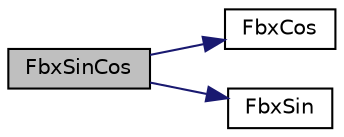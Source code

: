 digraph "FbxSinCos"
{
  edge [fontname="Helvetica",fontsize="10",labelfontname="Helvetica",labelfontsize="10"];
  node [fontname="Helvetica",fontsize="10",shape=record];
  rankdir="LR";
  Node203 [label="FbxSinCos",height=0.2,width=0.4,color="black", fillcolor="grey75", style="filled", fontcolor="black"];
  Node203 -> Node204 [color="midnightblue",fontsize="10",style="solid",fontname="Helvetica"];
  Node204 [label="FbxCos",height=0.2,width=0.4,color="black", fillcolor="white", style="filled",URL="$fbxmath_8h.html#abc11a883b8bb4e73679e5e704037c11b"];
  Node203 -> Node205 [color="midnightblue",fontsize="10",style="solid",fontname="Helvetica"];
  Node205 [label="FbxSin",height=0.2,width=0.4,color="black", fillcolor="white", style="filled",URL="$fbxmath_8h.html#a6facb26ea4612d02d0f6ec5569e992df"];
}
